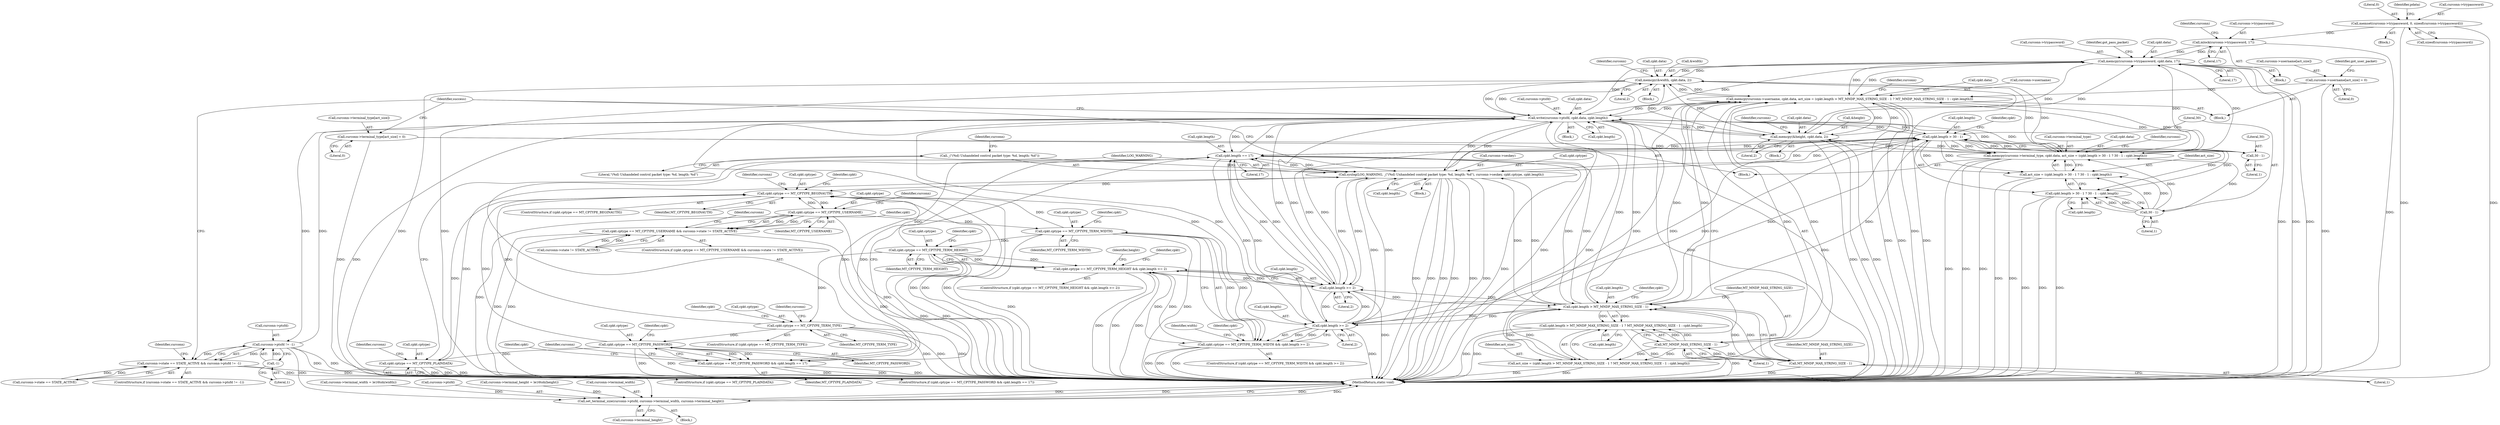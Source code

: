 digraph "0_MAC-Telnet_b69d11727d4f0f8cf719c79e3fb700f55ca03e9a_1@API" {
"1000394" [label="(Call,mlock(curconn->trypassword, 17))"];
"1000189" [label="(Call,memset(curconn->trypassword, 0, sizeof(curconn->trypassword)))"];
"1000399" [label="(Call,memcpy(curconn->trypassword, cpkt.data, 17))"];
"1000394" [label="(Call,mlock(curconn->trypassword, 17))"];
"1000295" [label="(Call,memcpy(&width, cpkt.data, 2))"];
"1000247" [label="(Call,memcpy(curconn->username, cpkt.data, act_size = (cpkt.length > MT_MNDP_MAX_STRING_SIZE - 1 ? MT_MNDP_MAX_STRING_SIZE - 1 : cpkt.length)))"];
"1000270" [label="(Call,curconn->username[act_size] = 0)"];
"1000432" [label="(Call,write(curconn->ptsfd, cpkt.data, cpkt.length))"];
"1000425" [label="(Call,curconn->ptsfd != -1)"];
"1000429" [label="(Call,-1)"];
"1000326" [label="(Call,memcpy(&height, cpkt.data, 2))"];
"1000350" [label="(Call,memcpy(curconn->terminal_type, cpkt.data, act_size = (cpkt.length > 30 - 1 ? 30 - 1 : cpkt.length)))"];
"1000373" [label="(Call,curconn->terminal_type[act_size] = 0)"];
"1000357" [label="(Call,act_size = (cpkt.length > 30 - 1 ? 30 - 1 : cpkt.length))"];
"1000360" [label="(Call,cpkt.length > 30 - 1)"];
"1000388" [label="(Call,cpkt.length == 17)"];
"1000444" [label="(Call,syslog(LOG_WARNING, _(\"(%d) Unhandeled control packet type: %d, length: %d\"), curconn->seskey, cpkt.cptype, cpkt.length))"];
"1000446" [label="(Call,_(\"(%d) Unhandeled control packet type: %d, length: %d\"))"];
"1000412" [label="(Call,cpkt.cptype == MT_CPTYPE_PLAINDATA)"];
"1000383" [label="(Call,cpkt.cptype == MT_CPTYPE_PASSWORD)"];
"1000344" [label="(Call,cpkt.cptype == MT_CPTYPE_TERM_TYPE)"];
"1000314" [label="(Call,cpkt.cptype == MT_CPTYPE_TERM_HEIGHT)"];
"1000283" [label="(Call,cpkt.cptype == MT_CPTYPE_TERM_WIDTH)"];
"1000236" [label="(Call,cpkt.cptype == MT_CPTYPE_USERNAME)"];
"1000151" [label="(Call,cpkt.cptype == MT_CPTYPE_BEGINAUTH)"];
"1000288" [label="(Call,cpkt.length >= 2)"];
"1000319" [label="(Call,cpkt.length >= 2)"];
"1000257" [label="(Call,cpkt.length > MT_MNDP_MAX_STRING_SIZE - 1)"];
"1000261" [label="(Call,MT_MNDP_MAX_STRING_SIZE - 1)"];
"1000264" [label="(Call,MT_MNDP_MAX_STRING_SIZE - 1)"];
"1000364" [label="(Call,30 - 1)"];
"1000367" [label="(Call,30 - 1)"];
"1000254" [label="(Call,act_size = (cpkt.length > MT_MNDP_MAX_STRING_SIZE - 1 ? MT_MNDP_MAX_STRING_SIZE - 1 : cpkt.length))"];
"1000256" [label="(Call,cpkt.length > MT_MNDP_MAX_STRING_SIZE - 1 ? MT_MNDP_MAX_STRING_SIZE - 1 : cpkt.length)"];
"1000282" [label="(Call,cpkt.cptype == MT_CPTYPE_TERM_WIDTH && cpkt.length >= 2)"];
"1000313" [label="(Call,cpkt.cptype == MT_CPTYPE_TERM_HEIGHT && cpkt.length >= 2)"];
"1000359" [label="(Call,cpkt.length > 30 - 1 ? 30 - 1 : cpkt.length)"];
"1000382" [label="(Call,cpkt.cptype == MT_CPTYPE_PASSWORD && cpkt.length == 17)"];
"1000235" [label="(Call,cpkt.cptype == MT_CPTYPE_USERNAME && curconn->state != STATE_ACTIVE)"];
"1000419" [label="(Call,curconn->state == STATE_ACTIVE && curconn->ptsfd != -1)"];
"1000483" [label="(Call,set_terminal_size(curconn->ptsfd, curconn->terminal_width, curconn->terminal_height))"];
"1000432" [label="(Call,write(curconn->ptsfd, cpkt.data, cpkt.length))"];
"1000422" [label="(Identifier,curconn)"];
"1000351" [label="(Call,curconn->terminal_type)"];
"1000419" [label="(Call,curconn->state == STATE_ACTIVE && curconn->ptsfd != -1)"];
"1000433" [label="(Call,curconn->ptsfd)"];
"1000490" [label="(Call,curconn->terminal_height)"];
"1000365" [label="(Literal,30)"];
"1000162" [label="(Identifier,curconn)"];
"1000193" [label="(Literal,0)"];
"1000295" [label="(Call,memcpy(&width, cpkt.data, 2))"];
"1000324" [label="(Block,)"];
"1000401" [label="(Identifier,curconn)"];
"1000387" [label="(Identifier,MT_CPTYPE_PASSWORD)"];
"1000287" [label="(Identifier,MT_CPTYPE_TERM_WIDTH)"];
"1000400" [label="(Call,curconn->trypassword)"];
"1000327" [label="(Call,&height)"];
"1000152" [label="(Call,cpkt.cptype)"];
"1000254" [label="(Call,act_size = (cpkt.length > MT_MNDP_MAX_STRING_SIZE - 1 ? MT_MNDP_MAX_STRING_SIZE - 1 : cpkt.length))"];
"1000302" [label="(Call,curconn->terminal_width = le16toh(width))"];
"1000243" [label="(Identifier,curconn)"];
"1000406" [label="(Literal,17)"];
"1000194" [label="(Call,sizeof(curconn->trypassword))"];
"1000448" [label="(Call,curconn->seskey)"];
"1000296" [label="(Call,&width)"];
"1000431" [label="(Block,)"];
"1000262" [label="(Identifier,MT_MNDP_MAX_STRING_SIZE)"];
"1000255" [label="(Identifier,act_size)"];
"1000335" [label="(Identifier,curconn)"];
"1000390" [label="(Identifier,cpkt)"];
"1000297" [label="(Identifier,width)"];
"1000454" [label="(Call,cpkt.length)"];
"1000200" [label="(Identifier,pdata)"];
"1000267" [label="(Call,cpkt.length)"];
"1000301" [label="(Literal,2)"];
"1000352" [label="(Identifier,curconn)"];
"1000328" [label="(Identifier,height)"];
"1000354" [label="(Call,cpkt.data)"];
"1000326" [label="(Call,memcpy(&height, cpkt.data, 2))"];
"1000346" [label="(Identifier,cpkt)"];
"1000434" [label="(Identifier,curconn)"];
"1000314" [label="(Call,cpkt.cptype == MT_CPTYPE_TERM_HEIGHT)"];
"1000321" [label="(Identifier,cpkt)"];
"1000348" [label="(Identifier,MT_CPTYPE_TERM_TYPE)"];
"1000382" [label="(Call,cpkt.cptype == MT_CPTYPE_PASSWORD && cpkt.length == 17)"];
"1000251" [label="(Call,cpkt.data)"];
"1000413" [label="(Call,cpkt.cptype)"];
"1000320" [label="(Call,cpkt.length)"];
"1000281" [label="(ControlStructure,if (cpkt.cptype == MT_CPTYPE_TERM_WIDTH && cpkt.length >= 2))"];
"1000248" [label="(Call,curconn->username)"];
"1000361" [label="(Call,cpkt.length)"];
"1000234" [label="(ControlStructure,if (cpkt.cptype == MT_CPTYPE_USERNAME && curconn->state != STATE_ACTIVE))"];
"1000288" [label="(Call,cpkt.length >= 2)"];
"1000318" [label="(Identifier,MT_CPTYPE_TERM_HEIGHT)"];
"1000261" [label="(Call,MT_MNDP_MAX_STRING_SIZE - 1)"];
"1000258" [label="(Call,cpkt.length)"];
"1000273" [label="(Identifier,curconn)"];
"1000268" [label="(Identifier,cpkt)"];
"1000449" [label="(Identifier,curconn)"];
"1000323" [label="(Literal,2)"];
"1000349" [label="(Block,)"];
"1000414" [label="(Identifier,cpkt)"];
"1000241" [label="(Call,curconn->state != STATE_ACTIVE)"];
"1000408" [label="(Identifier,got_pass_packet)"];
"1000304" [label="(Identifier,curconn)"];
"1000292" [label="(Literal,2)"];
"1000266" [label="(Literal,1)"];
"1000270" [label="(Call,curconn->username[act_size] = 0)"];
"1000367" [label="(Call,30 - 1)"];
"1000284" [label="(Call,cpkt.cptype)"];
"1000371" [label="(Identifier,cpkt)"];
"1000360" [label="(Call,cpkt.length > 30 - 1)"];
"1000359" [label="(Call,cpkt.length > 30 - 1 ? 30 - 1 : cpkt.length)"];
"1000416" [label="(Identifier,MT_CPTYPE_PLAINDATA)"];
"1000384" [label="(Call,cpkt.cptype)"];
"1000376" [label="(Identifier,curconn)"];
"1000357" [label="(Call,act_size = (cpkt.length > 30 - 1 ? 30 - 1 : cpkt.length))"];
"1000385" [label="(Identifier,cpkt)"];
"1000315" [label="(Call,cpkt.cptype)"];
"1000240" [label="(Identifier,MT_CPTYPE_USERNAME)"];
"1000236" [label="(Call,cpkt.cptype == MT_CPTYPE_USERNAME)"];
"1000235" [label="(Call,cpkt.cptype == MT_CPTYPE_USERNAME && curconn->state != STATE_ACTIVE)"];
"1000290" [label="(Identifier,cpkt)"];
"1000425" [label="(Call,curconn->ptsfd != -1)"];
"1000399" [label="(Call,memcpy(curconn->trypassword, cpkt.data, 17))"];
"1000447" [label="(Literal,\"(%d) Unhandeled control packet type: %d, length: %d\")"];
"1000150" [label="(ControlStructure,if (cpkt.cptype == MT_CPTYPE_BEGINAUTH))"];
"1000436" [label="(Call,cpkt.data)"];
"1000458" [label="(Identifier,success)"];
"1000389" [label="(Call,cpkt.length)"];
"1000283" [label="(Call,cpkt.cptype == MT_CPTYPE_TERM_WIDTH)"];
"1000265" [label="(Identifier,MT_MNDP_MAX_STRING_SIZE)"];
"1000289" [label="(Call,cpkt.length)"];
"1000316" [label="(Identifier,cpkt)"];
"1000151" [label="(Call,cpkt.cptype == MT_CPTYPE_BEGINAUTH)"];
"1000482" [label="(Block,)"];
"1000430" [label="(Literal,1)"];
"1000394" [label="(Call,mlock(curconn->trypassword, 17))"];
"1000443" [label="(Block,)"];
"1000451" [label="(Call,cpkt.cptype)"];
"1000164" [label="(Block,)"];
"1000446" [label="(Call,_(\"(%d) Unhandeled control packet type: %d, length: %d\"))"];
"1000370" [label="(Call,cpkt.length)"];
"1000383" [label="(Call,cpkt.cptype == MT_CPTYPE_PASSWORD)"];
"1000364" [label="(Call,30 - 1)"];
"1000373" [label="(Call,curconn->terminal_type[act_size] = 0)"];
"1000412" [label="(Call,cpkt.cptype == MT_CPTYPE_PLAINDATA)"];
"1000332" [label="(Literal,2)"];
"1000257" [label="(Call,cpkt.length > MT_MNDP_MAX_STRING_SIZE - 1)"];
"1000343" [label="(ControlStructure,if (cpkt.cptype == MT_CPTYPE_TERM_TYPE))"];
"1000249" [label="(Identifier,curconn)"];
"1000493" [label="(MethodReturn,static void)"];
"1000429" [label="(Call,-1)"];
"1000444" [label="(Call,syslog(LOG_WARNING, _(\"(%d) Unhandeled control packet type: %d, length: %d\"), curconn->seskey, cpkt.cptype, cpkt.length))"];
"1000278" [label="(Identifier,got_user_packet)"];
"1000398" [label="(Literal,17)"];
"1000298" [label="(Call,cpkt.data)"];
"1000256" [label="(Call,cpkt.length > MT_MNDP_MAX_STRING_SIZE - 1 ? MT_MNDP_MAX_STRING_SIZE - 1 : cpkt.length)"];
"1000271" [label="(Call,curconn->username[act_size])"];
"1000368" [label="(Literal,30)"];
"1000237" [label="(Call,cpkt.cptype)"];
"1000439" [label="(Call,cpkt.length)"];
"1000246" [label="(Block,)"];
"1000445" [label="(Identifier,LOG_WARNING)"];
"1000381" [label="(ControlStructure,if (cpkt.cptype == MT_CPTYPE_PASSWORD && cpkt.length == 17))"];
"1000369" [label="(Literal,1)"];
"1000285" [label="(Identifier,cpkt)"];
"1000312" [label="(ControlStructure,if (cpkt.cptype == MT_CPTYPE_TERM_HEIGHT && cpkt.length >= 2))"];
"1000403" [label="(Call,cpkt.data)"];
"1000238" [label="(Identifier,cpkt)"];
"1000483" [label="(Call,set_terminal_size(curconn->ptsfd, curconn->terminal_width, curconn->terminal_height))"];
"1000329" [label="(Call,cpkt.data)"];
"1000189" [label="(Call,memset(curconn->trypassword, 0, sizeof(curconn->trypassword)))"];
"1000276" [label="(Literal,0)"];
"1000396" [label="(Identifier,curconn)"];
"1000393" [label="(Block,)"];
"1000374" [label="(Call,curconn->terminal_type[act_size])"];
"1000392" [label="(Literal,17)"];
"1000282" [label="(Call,cpkt.cptype == MT_CPTYPE_TERM_WIDTH && cpkt.length >= 2)"];
"1000388" [label="(Call,cpkt.length == 17)"];
"1000395" [label="(Call,curconn->trypassword)"];
"1000358" [label="(Identifier,act_size)"];
"1000264" [label="(Call,MT_MNDP_MAX_STRING_SIZE - 1)"];
"1000190" [label="(Call,curconn->trypassword)"];
"1000313" [label="(Call,cpkt.cptype == MT_CPTYPE_TERM_HEIGHT && cpkt.length >= 2)"];
"1000418" [label="(ControlStructure,if (curconn->state == STATE_ACTIVE && curconn->ptsfd != -1))"];
"1000350" [label="(Call,memcpy(curconn->terminal_type, cpkt.data, act_size = (cpkt.length > 30 - 1 ? 30 - 1 : cpkt.length)))"];
"1000293" [label="(Block,)"];
"1000379" [label="(Literal,0)"];
"1000484" [label="(Call,curconn->ptsfd)"];
"1000247" [label="(Call,memcpy(curconn->username, cpkt.data, act_size = (cpkt.length > MT_MNDP_MAX_STRING_SIZE - 1 ? MT_MNDP_MAX_STRING_SIZE - 1 : cpkt.length)))"];
"1000345" [label="(Call,cpkt.cptype)"];
"1000155" [label="(Identifier,MT_CPTYPE_BEGINAUTH)"];
"1000319" [label="(Call,cpkt.length >= 2)"];
"1000426" [label="(Call,curconn->ptsfd)"];
"1000263" [label="(Literal,1)"];
"1000333" [label="(Call,curconn->terminal_height = le16toh(height))"];
"1000344" [label="(Call,cpkt.cptype == MT_CPTYPE_TERM_TYPE)"];
"1000366" [label="(Literal,1)"];
"1000420" [label="(Call,curconn->state == STATE_ACTIVE)"];
"1000487" [label="(Call,curconn->terminal_width)"];
"1000411" [label="(ControlStructure,if (cpkt.cptype == MT_CPTYPE_PLAINDATA))"];
"1000394" -> "1000393"  [label="AST: "];
"1000394" -> "1000398"  [label="CFG: "];
"1000395" -> "1000394"  [label="AST: "];
"1000398" -> "1000394"  [label="AST: "];
"1000401" -> "1000394"  [label="CFG: "];
"1000394" -> "1000493"  [label="DDG: "];
"1000189" -> "1000394"  [label="DDG: "];
"1000399" -> "1000394"  [label="DDG: "];
"1000394" -> "1000399"  [label="DDG: "];
"1000189" -> "1000164"  [label="AST: "];
"1000189" -> "1000194"  [label="CFG: "];
"1000190" -> "1000189"  [label="AST: "];
"1000193" -> "1000189"  [label="AST: "];
"1000194" -> "1000189"  [label="AST: "];
"1000200" -> "1000189"  [label="CFG: "];
"1000189" -> "1000493"  [label="DDG: "];
"1000189" -> "1000493"  [label="DDG: "];
"1000399" -> "1000393"  [label="AST: "];
"1000399" -> "1000406"  [label="CFG: "];
"1000400" -> "1000399"  [label="AST: "];
"1000403" -> "1000399"  [label="AST: "];
"1000406" -> "1000399"  [label="AST: "];
"1000408" -> "1000399"  [label="CFG: "];
"1000399" -> "1000493"  [label="DDG: "];
"1000399" -> "1000493"  [label="DDG: "];
"1000399" -> "1000493"  [label="DDG: "];
"1000399" -> "1000247"  [label="DDG: "];
"1000399" -> "1000295"  [label="DDG: "];
"1000399" -> "1000326"  [label="DDG: "];
"1000399" -> "1000350"  [label="DDG: "];
"1000295" -> "1000399"  [label="DDG: "];
"1000247" -> "1000399"  [label="DDG: "];
"1000432" -> "1000399"  [label="DDG: "];
"1000326" -> "1000399"  [label="DDG: "];
"1000350" -> "1000399"  [label="DDG: "];
"1000399" -> "1000432"  [label="DDG: "];
"1000295" -> "1000293"  [label="AST: "];
"1000295" -> "1000301"  [label="CFG: "];
"1000296" -> "1000295"  [label="AST: "];
"1000298" -> "1000295"  [label="AST: "];
"1000301" -> "1000295"  [label="AST: "];
"1000304" -> "1000295"  [label="CFG: "];
"1000295" -> "1000493"  [label="DDG: "];
"1000295" -> "1000493"  [label="DDG: "];
"1000295" -> "1000493"  [label="DDG: "];
"1000295" -> "1000247"  [label="DDG: "];
"1000247" -> "1000295"  [label="DDG: "];
"1000432" -> "1000295"  [label="DDG: "];
"1000326" -> "1000295"  [label="DDG: "];
"1000350" -> "1000295"  [label="DDG: "];
"1000295" -> "1000326"  [label="DDG: "];
"1000295" -> "1000350"  [label="DDG: "];
"1000295" -> "1000432"  [label="DDG: "];
"1000247" -> "1000246"  [label="AST: "];
"1000247" -> "1000254"  [label="CFG: "];
"1000248" -> "1000247"  [label="AST: "];
"1000251" -> "1000247"  [label="AST: "];
"1000254" -> "1000247"  [label="AST: "];
"1000273" -> "1000247"  [label="CFG: "];
"1000247" -> "1000493"  [label="DDG: "];
"1000247" -> "1000493"  [label="DDG: "];
"1000247" -> "1000493"  [label="DDG: "];
"1000270" -> "1000247"  [label="DDG: "];
"1000432" -> "1000247"  [label="DDG: "];
"1000326" -> "1000247"  [label="DDG: "];
"1000350" -> "1000247"  [label="DDG: "];
"1000254" -> "1000247"  [label="DDG: "];
"1000264" -> "1000247"  [label="DDG: "];
"1000264" -> "1000247"  [label="DDG: "];
"1000257" -> "1000247"  [label="DDG: "];
"1000257" -> "1000247"  [label="DDG: "];
"1000247" -> "1000326"  [label="DDG: "];
"1000247" -> "1000350"  [label="DDG: "];
"1000247" -> "1000432"  [label="DDG: "];
"1000270" -> "1000246"  [label="AST: "];
"1000270" -> "1000276"  [label="CFG: "];
"1000271" -> "1000270"  [label="AST: "];
"1000276" -> "1000270"  [label="AST: "];
"1000278" -> "1000270"  [label="CFG: "];
"1000270" -> "1000493"  [label="DDG: "];
"1000432" -> "1000431"  [label="AST: "];
"1000432" -> "1000439"  [label="CFG: "];
"1000433" -> "1000432"  [label="AST: "];
"1000436" -> "1000432"  [label="AST: "];
"1000439" -> "1000432"  [label="AST: "];
"1000458" -> "1000432"  [label="CFG: "];
"1000432" -> "1000493"  [label="DDG: "];
"1000432" -> "1000493"  [label="DDG: "];
"1000432" -> "1000493"  [label="DDG: "];
"1000432" -> "1000493"  [label="DDG: "];
"1000432" -> "1000257"  [label="DDG: "];
"1000432" -> "1000288"  [label="DDG: "];
"1000432" -> "1000319"  [label="DDG: "];
"1000432" -> "1000326"  [label="DDG: "];
"1000432" -> "1000350"  [label="DDG: "];
"1000432" -> "1000360"  [label="DDG: "];
"1000432" -> "1000388"  [label="DDG: "];
"1000432" -> "1000425"  [label="DDG: "];
"1000425" -> "1000432"  [label="DDG: "];
"1000326" -> "1000432"  [label="DDG: "];
"1000350" -> "1000432"  [label="DDG: "];
"1000388" -> "1000432"  [label="DDG: "];
"1000444" -> "1000432"  [label="DDG: "];
"1000288" -> "1000432"  [label="DDG: "];
"1000319" -> "1000432"  [label="DDG: "];
"1000360" -> "1000432"  [label="DDG: "];
"1000257" -> "1000432"  [label="DDG: "];
"1000432" -> "1000444"  [label="DDG: "];
"1000432" -> "1000483"  [label="DDG: "];
"1000425" -> "1000419"  [label="AST: "];
"1000425" -> "1000429"  [label="CFG: "];
"1000426" -> "1000425"  [label="AST: "];
"1000429" -> "1000425"  [label="AST: "];
"1000419" -> "1000425"  [label="CFG: "];
"1000425" -> "1000493"  [label="DDG: "];
"1000425" -> "1000493"  [label="DDG: "];
"1000425" -> "1000419"  [label="DDG: "];
"1000425" -> "1000419"  [label="DDG: "];
"1000429" -> "1000425"  [label="DDG: "];
"1000425" -> "1000483"  [label="DDG: "];
"1000429" -> "1000430"  [label="CFG: "];
"1000430" -> "1000429"  [label="AST: "];
"1000326" -> "1000324"  [label="AST: "];
"1000326" -> "1000332"  [label="CFG: "];
"1000327" -> "1000326"  [label="AST: "];
"1000329" -> "1000326"  [label="AST: "];
"1000332" -> "1000326"  [label="AST: "];
"1000335" -> "1000326"  [label="CFG: "];
"1000326" -> "1000493"  [label="DDG: "];
"1000326" -> "1000493"  [label="DDG: "];
"1000326" -> "1000493"  [label="DDG: "];
"1000350" -> "1000326"  [label="DDG: "];
"1000326" -> "1000350"  [label="DDG: "];
"1000350" -> "1000349"  [label="AST: "];
"1000350" -> "1000357"  [label="CFG: "];
"1000351" -> "1000350"  [label="AST: "];
"1000354" -> "1000350"  [label="AST: "];
"1000357" -> "1000350"  [label="AST: "];
"1000376" -> "1000350"  [label="CFG: "];
"1000350" -> "1000493"  [label="DDG: "];
"1000350" -> "1000493"  [label="DDG: "];
"1000350" -> "1000493"  [label="DDG: "];
"1000373" -> "1000350"  [label="DDG: "];
"1000357" -> "1000350"  [label="DDG: "];
"1000360" -> "1000350"  [label="DDG: "];
"1000360" -> "1000350"  [label="DDG: "];
"1000367" -> "1000350"  [label="DDG: "];
"1000367" -> "1000350"  [label="DDG: "];
"1000373" -> "1000349"  [label="AST: "];
"1000373" -> "1000379"  [label="CFG: "];
"1000374" -> "1000373"  [label="AST: "];
"1000379" -> "1000373"  [label="AST: "];
"1000458" -> "1000373"  [label="CFG: "];
"1000373" -> "1000493"  [label="DDG: "];
"1000357" -> "1000359"  [label="CFG: "];
"1000358" -> "1000357"  [label="AST: "];
"1000359" -> "1000357"  [label="AST: "];
"1000357" -> "1000493"  [label="DDG: "];
"1000357" -> "1000493"  [label="DDG: "];
"1000360" -> "1000357"  [label="DDG: "];
"1000360" -> "1000357"  [label="DDG: "];
"1000367" -> "1000357"  [label="DDG: "];
"1000367" -> "1000357"  [label="DDG: "];
"1000360" -> "1000359"  [label="AST: "];
"1000360" -> "1000364"  [label="CFG: "];
"1000361" -> "1000360"  [label="AST: "];
"1000364" -> "1000360"  [label="AST: "];
"1000368" -> "1000360"  [label="CFG: "];
"1000371" -> "1000360"  [label="CFG: "];
"1000360" -> "1000257"  [label="DDG: "];
"1000360" -> "1000288"  [label="DDG: "];
"1000360" -> "1000319"  [label="DDG: "];
"1000388" -> "1000360"  [label="DDG: "];
"1000444" -> "1000360"  [label="DDG: "];
"1000288" -> "1000360"  [label="DDG: "];
"1000319" -> "1000360"  [label="DDG: "];
"1000257" -> "1000360"  [label="DDG: "];
"1000364" -> "1000360"  [label="DDG: "];
"1000364" -> "1000360"  [label="DDG: "];
"1000360" -> "1000359"  [label="DDG: "];
"1000360" -> "1000359"  [label="DDG: "];
"1000360" -> "1000388"  [label="DDG: "];
"1000360" -> "1000444"  [label="DDG: "];
"1000388" -> "1000382"  [label="AST: "];
"1000388" -> "1000392"  [label="CFG: "];
"1000389" -> "1000388"  [label="AST: "];
"1000392" -> "1000388"  [label="AST: "];
"1000382" -> "1000388"  [label="CFG: "];
"1000388" -> "1000493"  [label="DDG: "];
"1000388" -> "1000257"  [label="DDG: "];
"1000388" -> "1000288"  [label="DDG: "];
"1000388" -> "1000319"  [label="DDG: "];
"1000388" -> "1000382"  [label="DDG: "];
"1000388" -> "1000382"  [label="DDG: "];
"1000444" -> "1000388"  [label="DDG: "];
"1000288" -> "1000388"  [label="DDG: "];
"1000319" -> "1000388"  [label="DDG: "];
"1000257" -> "1000388"  [label="DDG: "];
"1000388" -> "1000444"  [label="DDG: "];
"1000444" -> "1000443"  [label="AST: "];
"1000444" -> "1000454"  [label="CFG: "];
"1000445" -> "1000444"  [label="AST: "];
"1000446" -> "1000444"  [label="AST: "];
"1000448" -> "1000444"  [label="AST: "];
"1000451" -> "1000444"  [label="AST: "];
"1000454" -> "1000444"  [label="AST: "];
"1000458" -> "1000444"  [label="CFG: "];
"1000444" -> "1000493"  [label="DDG: "];
"1000444" -> "1000493"  [label="DDG: "];
"1000444" -> "1000493"  [label="DDG: "];
"1000444" -> "1000493"  [label="DDG: "];
"1000444" -> "1000493"  [label="DDG: "];
"1000444" -> "1000493"  [label="DDG: "];
"1000444" -> "1000151"  [label="DDG: "];
"1000444" -> "1000257"  [label="DDG: "];
"1000444" -> "1000288"  [label="DDG: "];
"1000444" -> "1000319"  [label="DDG: "];
"1000446" -> "1000444"  [label="DDG: "];
"1000412" -> "1000444"  [label="DDG: "];
"1000288" -> "1000444"  [label="DDG: "];
"1000319" -> "1000444"  [label="DDG: "];
"1000257" -> "1000444"  [label="DDG: "];
"1000446" -> "1000447"  [label="CFG: "];
"1000447" -> "1000446"  [label="AST: "];
"1000449" -> "1000446"  [label="CFG: "];
"1000412" -> "1000411"  [label="AST: "];
"1000412" -> "1000416"  [label="CFG: "];
"1000413" -> "1000412"  [label="AST: "];
"1000416" -> "1000412"  [label="AST: "];
"1000422" -> "1000412"  [label="CFG: "];
"1000445" -> "1000412"  [label="CFG: "];
"1000412" -> "1000493"  [label="DDG: "];
"1000412" -> "1000493"  [label="DDG: "];
"1000412" -> "1000493"  [label="DDG: "];
"1000412" -> "1000151"  [label="DDG: "];
"1000383" -> "1000412"  [label="DDG: "];
"1000383" -> "1000382"  [label="AST: "];
"1000383" -> "1000387"  [label="CFG: "];
"1000384" -> "1000383"  [label="AST: "];
"1000387" -> "1000383"  [label="AST: "];
"1000390" -> "1000383"  [label="CFG: "];
"1000382" -> "1000383"  [label="CFG: "];
"1000383" -> "1000493"  [label="DDG: "];
"1000383" -> "1000493"  [label="DDG: "];
"1000383" -> "1000151"  [label="DDG: "];
"1000383" -> "1000382"  [label="DDG: "];
"1000383" -> "1000382"  [label="DDG: "];
"1000344" -> "1000383"  [label="DDG: "];
"1000344" -> "1000343"  [label="AST: "];
"1000344" -> "1000348"  [label="CFG: "];
"1000345" -> "1000344"  [label="AST: "];
"1000348" -> "1000344"  [label="AST: "];
"1000352" -> "1000344"  [label="CFG: "];
"1000385" -> "1000344"  [label="CFG: "];
"1000344" -> "1000493"  [label="DDG: "];
"1000344" -> "1000493"  [label="DDG: "];
"1000344" -> "1000493"  [label="DDG: "];
"1000344" -> "1000151"  [label="DDG: "];
"1000314" -> "1000344"  [label="DDG: "];
"1000314" -> "1000313"  [label="AST: "];
"1000314" -> "1000318"  [label="CFG: "];
"1000315" -> "1000314"  [label="AST: "];
"1000318" -> "1000314"  [label="AST: "];
"1000321" -> "1000314"  [label="CFG: "];
"1000313" -> "1000314"  [label="CFG: "];
"1000314" -> "1000493"  [label="DDG: "];
"1000314" -> "1000493"  [label="DDG: "];
"1000314" -> "1000151"  [label="DDG: "];
"1000314" -> "1000313"  [label="DDG: "];
"1000314" -> "1000313"  [label="DDG: "];
"1000283" -> "1000314"  [label="DDG: "];
"1000283" -> "1000282"  [label="AST: "];
"1000283" -> "1000287"  [label="CFG: "];
"1000284" -> "1000283"  [label="AST: "];
"1000287" -> "1000283"  [label="AST: "];
"1000290" -> "1000283"  [label="CFG: "];
"1000282" -> "1000283"  [label="CFG: "];
"1000283" -> "1000493"  [label="DDG: "];
"1000283" -> "1000493"  [label="DDG: "];
"1000283" -> "1000151"  [label="DDG: "];
"1000283" -> "1000282"  [label="DDG: "];
"1000283" -> "1000282"  [label="DDG: "];
"1000236" -> "1000283"  [label="DDG: "];
"1000236" -> "1000235"  [label="AST: "];
"1000236" -> "1000240"  [label="CFG: "];
"1000237" -> "1000236"  [label="AST: "];
"1000240" -> "1000236"  [label="AST: "];
"1000243" -> "1000236"  [label="CFG: "];
"1000235" -> "1000236"  [label="CFG: "];
"1000236" -> "1000493"  [label="DDG: "];
"1000236" -> "1000493"  [label="DDG: "];
"1000236" -> "1000151"  [label="DDG: "];
"1000236" -> "1000235"  [label="DDG: "];
"1000236" -> "1000235"  [label="DDG: "];
"1000151" -> "1000236"  [label="DDG: "];
"1000151" -> "1000150"  [label="AST: "];
"1000151" -> "1000155"  [label="CFG: "];
"1000152" -> "1000151"  [label="AST: "];
"1000155" -> "1000151"  [label="AST: "];
"1000162" -> "1000151"  [label="CFG: "];
"1000238" -> "1000151"  [label="CFG: "];
"1000151" -> "1000493"  [label="DDG: "];
"1000151" -> "1000493"  [label="DDG: "];
"1000151" -> "1000493"  [label="DDG: "];
"1000288" -> "1000282"  [label="AST: "];
"1000288" -> "1000292"  [label="CFG: "];
"1000289" -> "1000288"  [label="AST: "];
"1000292" -> "1000288"  [label="AST: "];
"1000282" -> "1000288"  [label="CFG: "];
"1000288" -> "1000493"  [label="DDG: "];
"1000288" -> "1000257"  [label="DDG: "];
"1000288" -> "1000282"  [label="DDG: "];
"1000288" -> "1000282"  [label="DDG: "];
"1000319" -> "1000288"  [label="DDG: "];
"1000257" -> "1000288"  [label="DDG: "];
"1000288" -> "1000319"  [label="DDG: "];
"1000319" -> "1000313"  [label="AST: "];
"1000319" -> "1000323"  [label="CFG: "];
"1000320" -> "1000319"  [label="AST: "];
"1000323" -> "1000319"  [label="AST: "];
"1000313" -> "1000319"  [label="CFG: "];
"1000319" -> "1000493"  [label="DDG: "];
"1000319" -> "1000257"  [label="DDG: "];
"1000319" -> "1000313"  [label="DDG: "];
"1000319" -> "1000313"  [label="DDG: "];
"1000257" -> "1000319"  [label="DDG: "];
"1000257" -> "1000256"  [label="AST: "];
"1000257" -> "1000261"  [label="CFG: "];
"1000258" -> "1000257"  [label="AST: "];
"1000261" -> "1000257"  [label="AST: "];
"1000265" -> "1000257"  [label="CFG: "];
"1000268" -> "1000257"  [label="CFG: "];
"1000257" -> "1000254"  [label="DDG: "];
"1000257" -> "1000254"  [label="DDG: "];
"1000261" -> "1000257"  [label="DDG: "];
"1000261" -> "1000257"  [label="DDG: "];
"1000257" -> "1000256"  [label="DDG: "];
"1000257" -> "1000256"  [label="DDG: "];
"1000261" -> "1000263"  [label="CFG: "];
"1000262" -> "1000261"  [label="AST: "];
"1000263" -> "1000261"  [label="AST: "];
"1000261" -> "1000493"  [label="DDG: "];
"1000264" -> "1000261"  [label="DDG: "];
"1000261" -> "1000264"  [label="DDG: "];
"1000264" -> "1000256"  [label="AST: "];
"1000264" -> "1000266"  [label="CFG: "];
"1000265" -> "1000264"  [label="AST: "];
"1000266" -> "1000264"  [label="AST: "];
"1000256" -> "1000264"  [label="CFG: "];
"1000264" -> "1000493"  [label="DDG: "];
"1000264" -> "1000254"  [label="DDG: "];
"1000264" -> "1000254"  [label="DDG: "];
"1000264" -> "1000256"  [label="DDG: "];
"1000264" -> "1000256"  [label="DDG: "];
"1000364" -> "1000366"  [label="CFG: "];
"1000365" -> "1000364"  [label="AST: "];
"1000366" -> "1000364"  [label="AST: "];
"1000367" -> "1000359"  [label="AST: "];
"1000367" -> "1000369"  [label="CFG: "];
"1000368" -> "1000367"  [label="AST: "];
"1000369" -> "1000367"  [label="AST: "];
"1000359" -> "1000367"  [label="CFG: "];
"1000367" -> "1000359"  [label="DDG: "];
"1000367" -> "1000359"  [label="DDG: "];
"1000254" -> "1000256"  [label="CFG: "];
"1000255" -> "1000254"  [label="AST: "];
"1000256" -> "1000254"  [label="AST: "];
"1000254" -> "1000493"  [label="DDG: "];
"1000254" -> "1000493"  [label="DDG: "];
"1000256" -> "1000267"  [label="CFG: "];
"1000267" -> "1000256"  [label="AST: "];
"1000256" -> "1000493"  [label="DDG: "];
"1000256" -> "1000493"  [label="DDG: "];
"1000256" -> "1000493"  [label="DDG: "];
"1000282" -> "1000281"  [label="AST: "];
"1000297" -> "1000282"  [label="CFG: "];
"1000316" -> "1000282"  [label="CFG: "];
"1000282" -> "1000493"  [label="DDG: "];
"1000282" -> "1000493"  [label="DDG: "];
"1000282" -> "1000493"  [label="DDG: "];
"1000313" -> "1000282"  [label="DDG: "];
"1000282" -> "1000313"  [label="DDG: "];
"1000313" -> "1000312"  [label="AST: "];
"1000328" -> "1000313"  [label="CFG: "];
"1000346" -> "1000313"  [label="CFG: "];
"1000313" -> "1000493"  [label="DDG: "];
"1000313" -> "1000493"  [label="DDG: "];
"1000313" -> "1000493"  [label="DDG: "];
"1000359" -> "1000370"  [label="CFG: "];
"1000370" -> "1000359"  [label="AST: "];
"1000359" -> "1000493"  [label="DDG: "];
"1000359" -> "1000493"  [label="DDG: "];
"1000359" -> "1000493"  [label="DDG: "];
"1000382" -> "1000381"  [label="AST: "];
"1000396" -> "1000382"  [label="CFG: "];
"1000414" -> "1000382"  [label="CFG: "];
"1000382" -> "1000493"  [label="DDG: "];
"1000382" -> "1000493"  [label="DDG: "];
"1000382" -> "1000493"  [label="DDG: "];
"1000235" -> "1000234"  [label="AST: "];
"1000235" -> "1000241"  [label="CFG: "];
"1000241" -> "1000235"  [label="AST: "];
"1000249" -> "1000235"  [label="CFG: "];
"1000285" -> "1000235"  [label="CFG: "];
"1000235" -> "1000493"  [label="DDG: "];
"1000235" -> "1000493"  [label="DDG: "];
"1000235" -> "1000493"  [label="DDG: "];
"1000241" -> "1000235"  [label="DDG: "];
"1000241" -> "1000235"  [label="DDG: "];
"1000419" -> "1000418"  [label="AST: "];
"1000419" -> "1000420"  [label="CFG: "];
"1000420" -> "1000419"  [label="AST: "];
"1000434" -> "1000419"  [label="CFG: "];
"1000458" -> "1000419"  [label="CFG: "];
"1000419" -> "1000493"  [label="DDG: "];
"1000419" -> "1000493"  [label="DDG: "];
"1000420" -> "1000419"  [label="DDG: "];
"1000420" -> "1000419"  [label="DDG: "];
"1000483" -> "1000482"  [label="AST: "];
"1000483" -> "1000490"  [label="CFG: "];
"1000484" -> "1000483"  [label="AST: "];
"1000487" -> "1000483"  [label="AST: "];
"1000490" -> "1000483"  [label="AST: "];
"1000493" -> "1000483"  [label="CFG: "];
"1000483" -> "1000493"  [label="DDG: "];
"1000483" -> "1000493"  [label="DDG: "];
"1000483" -> "1000493"  [label="DDG: "];
"1000483" -> "1000493"  [label="DDG: "];
"1000302" -> "1000483"  [label="DDG: "];
"1000333" -> "1000483"  [label="DDG: "];
}
